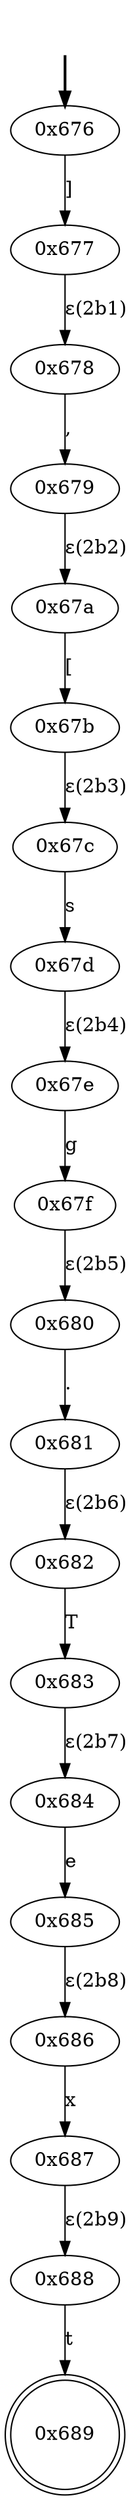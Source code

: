 digraph {
	fake [style=invisible]
	"0x676" [root=true]
	"0x677"
	"0x678"
	"0x679"
	"0x67a"
	"0x67b"
	"0x67c"
	"0x67d"
	"0x67e"
	"0x67f"
	"0x680"
	"0x681"
	"0x682"
	"0x683"
	"0x684"
	"0x685"
	"0x686"
	"0x687"
	"0x688"
	"0x689" [shape=doublecircle]
	fake -> "0x676" [style=bold]
	"0x676" -> "0x677" [label="]"]
	"0x678" -> "0x679" [label=","]
	"0x677" -> "0x678" [label="ε(2b1)"]
	"0x67a" -> "0x67b" [label="["]
	"0x679" -> "0x67a" [label="ε(2b2)"]
	"0x67c" -> "0x67d" [label=s]
	"0x67b" -> "0x67c" [label="ε(2b3)"]
	"0x67e" -> "0x67f" [label=g]
	"0x67d" -> "0x67e" [label="ε(2b4)"]
	"0x680" -> "0x681" [label="."]
	"0x67f" -> "0x680" [label="ε(2b5)"]
	"0x682" -> "0x683" [label=T]
	"0x681" -> "0x682" [label="ε(2b6)"]
	"0x684" -> "0x685" [label=e]
	"0x683" -> "0x684" [label="ε(2b7)"]
	"0x686" -> "0x687" [label=x]
	"0x685" -> "0x686" [label="ε(2b8)"]
	"0x688" -> "0x689" [label=t]
	"0x687" -> "0x688" [label="ε(2b9)"]
}
